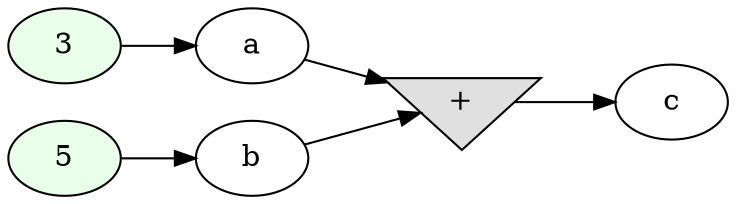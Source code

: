 digraph G
{
rankdir=LR;
	node_1 [ label = "3", style=filled, fillcolor="#E9FFE9" ]
	node_2 [ label = "a" ]
	node_3 [ label = "5", style=filled, fillcolor="#E9FFE9" ]
	node_4 [ label = "b" ]
	node_5 [ label = "+", shape=invtriangle, style=filled, fillcolor="#E0E0E0" ]
	node_6 [ label = "c" ]
	node_1 -> node_2
	node_2 -> node_5
	node_3 -> node_4
	node_4 -> node_5
	node_5 -> node_6
}
